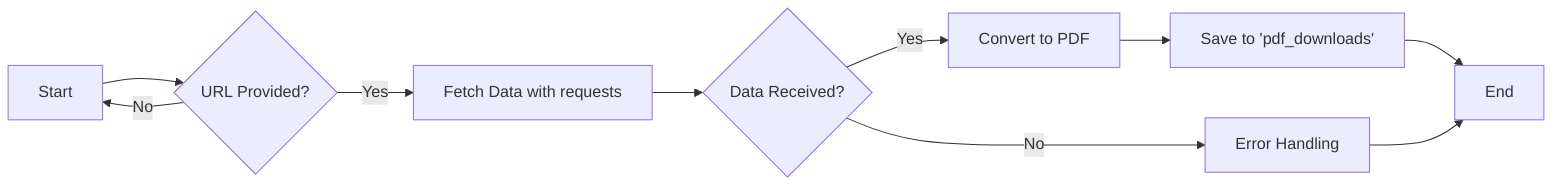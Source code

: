 graph LR
    A[Start] --> B{URL Provided?};
    B -- Yes --> C[Fetch Data with requests];
    B -- No --> A;
    C --> D{Data Received?};
    D -- Yes --> E[Convert to PDF];
    D -- No --> F[Error Handling];
    E --> G[Save to 'pdf_downloads'];
    G --> H[End];
    F --> H;